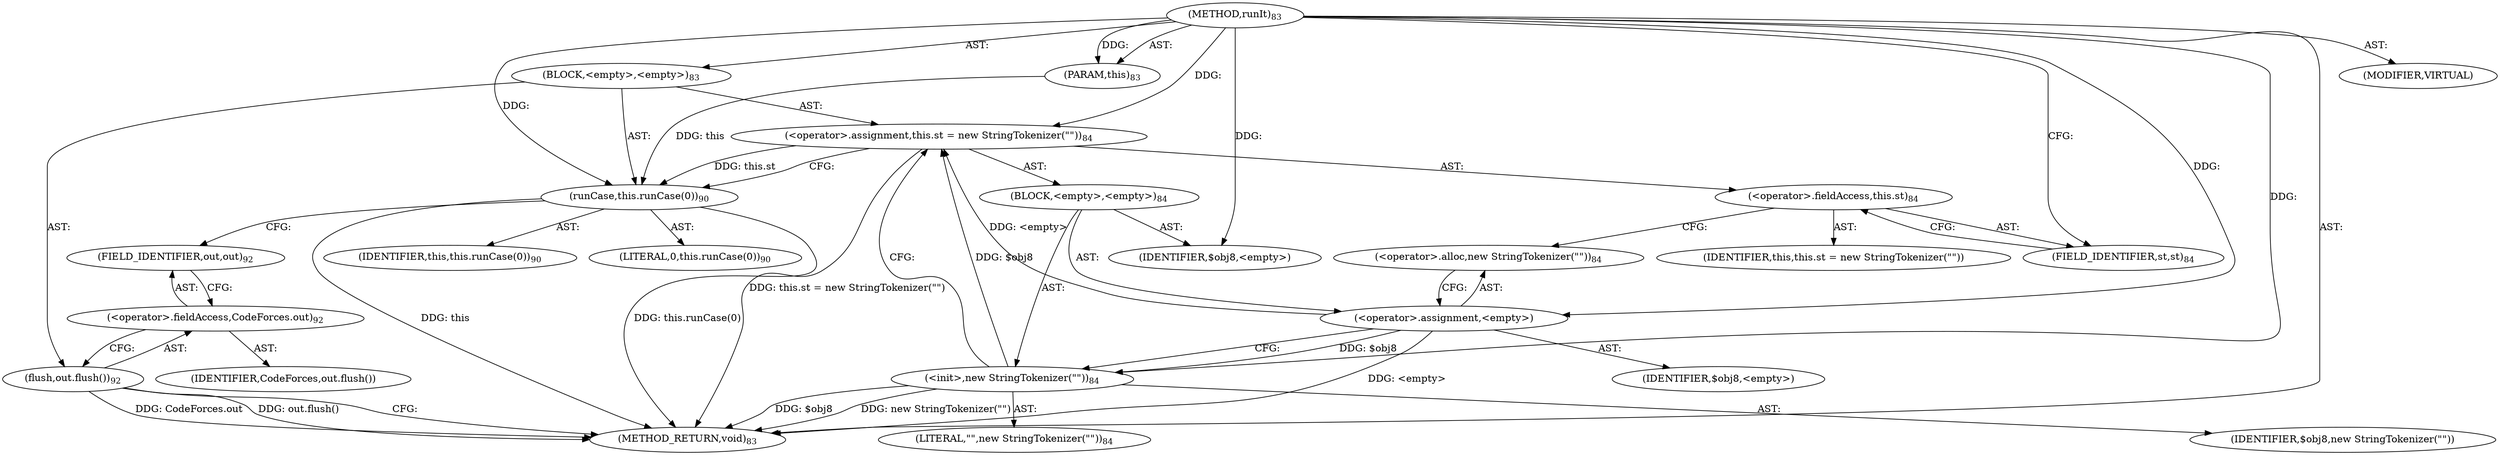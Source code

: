 digraph "runIt" {  
"356" [label = <(METHOD,runIt)<SUB>83</SUB>> ]
"10" [label = <(PARAM,this)<SUB>83</SUB>> ]
"357" [label = <(BLOCK,&lt;empty&gt;,&lt;empty&gt;)<SUB>83</SUB>> ]
"358" [label = <(&lt;operator&gt;.assignment,this.st = new StringTokenizer(&quot;&quot;))<SUB>84</SUB>> ]
"359" [label = <(&lt;operator&gt;.fieldAccess,this.st)<SUB>84</SUB>> ]
"360" [label = <(IDENTIFIER,this,this.st = new StringTokenizer(&quot;&quot;))> ]
"361" [label = <(FIELD_IDENTIFIER,st,st)<SUB>84</SUB>> ]
"362" [label = <(BLOCK,&lt;empty&gt;,&lt;empty&gt;)<SUB>84</SUB>> ]
"363" [label = <(&lt;operator&gt;.assignment,&lt;empty&gt;)> ]
"364" [label = <(IDENTIFIER,$obj8,&lt;empty&gt;)> ]
"365" [label = <(&lt;operator&gt;.alloc,new StringTokenizer(&quot;&quot;))<SUB>84</SUB>> ]
"366" [label = <(&lt;init&gt;,new StringTokenizer(&quot;&quot;))<SUB>84</SUB>> ]
"367" [label = <(IDENTIFIER,$obj8,new StringTokenizer(&quot;&quot;))> ]
"368" [label = <(LITERAL,&quot;&quot;,new StringTokenizer(&quot;&quot;))<SUB>84</SUB>> ]
"369" [label = <(IDENTIFIER,$obj8,&lt;empty&gt;)> ]
"370" [label = <(runCase,this.runCase(0))<SUB>90</SUB>> ]
"9" [label = <(IDENTIFIER,this,this.runCase(0))<SUB>90</SUB>> ]
"371" [label = <(LITERAL,0,this.runCase(0))<SUB>90</SUB>> ]
"372" [label = <(flush,out.flush())<SUB>92</SUB>> ]
"373" [label = <(&lt;operator&gt;.fieldAccess,CodeForces.out)<SUB>92</SUB>> ]
"374" [label = <(IDENTIFIER,CodeForces,out.flush())> ]
"375" [label = <(FIELD_IDENTIFIER,out,out)<SUB>92</SUB>> ]
"376" [label = <(MODIFIER,VIRTUAL)> ]
"377" [label = <(METHOD_RETURN,void)<SUB>83</SUB>> ]
  "356" -> "10"  [ label = "AST: "] 
  "356" -> "357"  [ label = "AST: "] 
  "356" -> "376"  [ label = "AST: "] 
  "356" -> "377"  [ label = "AST: "] 
  "357" -> "358"  [ label = "AST: "] 
  "357" -> "370"  [ label = "AST: "] 
  "357" -> "372"  [ label = "AST: "] 
  "358" -> "359"  [ label = "AST: "] 
  "358" -> "362"  [ label = "AST: "] 
  "359" -> "360"  [ label = "AST: "] 
  "359" -> "361"  [ label = "AST: "] 
  "362" -> "363"  [ label = "AST: "] 
  "362" -> "366"  [ label = "AST: "] 
  "362" -> "369"  [ label = "AST: "] 
  "363" -> "364"  [ label = "AST: "] 
  "363" -> "365"  [ label = "AST: "] 
  "366" -> "367"  [ label = "AST: "] 
  "366" -> "368"  [ label = "AST: "] 
  "370" -> "9"  [ label = "AST: "] 
  "370" -> "371"  [ label = "AST: "] 
  "372" -> "373"  [ label = "AST: "] 
  "373" -> "374"  [ label = "AST: "] 
  "373" -> "375"  [ label = "AST: "] 
  "358" -> "370"  [ label = "CFG: "] 
  "370" -> "375"  [ label = "CFG: "] 
  "372" -> "377"  [ label = "CFG: "] 
  "359" -> "365"  [ label = "CFG: "] 
  "373" -> "372"  [ label = "CFG: "] 
  "361" -> "359"  [ label = "CFG: "] 
  "363" -> "366"  [ label = "CFG: "] 
  "366" -> "358"  [ label = "CFG: "] 
  "375" -> "373"  [ label = "CFG: "] 
  "365" -> "363"  [ label = "CFG: "] 
  "356" -> "361"  [ label = "CFG: "] 
  "363" -> "377"  [ label = "DDG: &lt;empty&gt;"] 
  "366" -> "377"  [ label = "DDG: $obj8"] 
  "366" -> "377"  [ label = "DDG: new StringTokenizer(&quot;&quot;)"] 
  "358" -> "377"  [ label = "DDG: this.st = new StringTokenizer(&quot;&quot;)"] 
  "370" -> "377"  [ label = "DDG: this"] 
  "370" -> "377"  [ label = "DDG: this.runCase(0)"] 
  "372" -> "377"  [ label = "DDG: CodeForces.out"] 
  "372" -> "377"  [ label = "DDG: out.flush()"] 
  "356" -> "10"  [ label = "DDG: "] 
  "363" -> "358"  [ label = "DDG: &lt;empty&gt;"] 
  "366" -> "358"  [ label = "DDG: $obj8"] 
  "356" -> "358"  [ label = "DDG: "] 
  "10" -> "370"  [ label = "DDG: this"] 
  "358" -> "370"  [ label = "DDG: this.st"] 
  "356" -> "370"  [ label = "DDG: "] 
  "356" -> "363"  [ label = "DDG: "] 
  "356" -> "369"  [ label = "DDG: "] 
  "363" -> "366"  [ label = "DDG: $obj8"] 
  "356" -> "366"  [ label = "DDG: "] 
}
